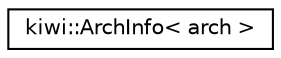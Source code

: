 digraph "Graphical Class Hierarchy"
{
 // LATEX_PDF_SIZE
  edge [fontname="Helvetica",fontsize="10",labelfontname="Helvetica",labelfontsize="10"];
  node [fontname="Helvetica",fontsize="10",shape=record];
  rankdir="LR";
  Node0 [label="kiwi::ArchInfo\< arch \>",height=0.2,width=0.4,color="black", fillcolor="white", style="filled",URL="$structkiwi_1_1ArchInfo.html",tooltip=" "];
}

